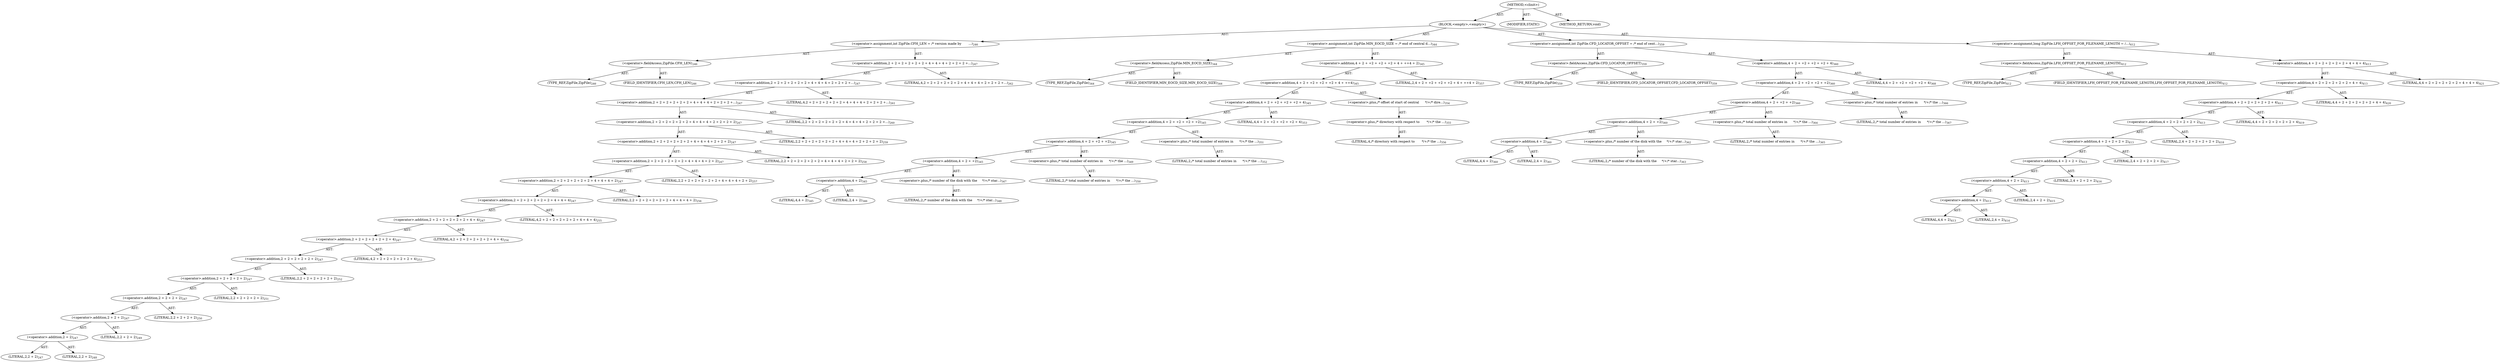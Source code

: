 digraph "&lt;clinit&gt;" {  
"111669149714" [label = <(METHOD,&lt;clinit&gt;)> ]
"25769803845" [label = <(BLOCK,&lt;empty&gt;,&lt;empty&gt;)> ]
"30064771478" [label = <(&lt;operator&gt;.assignment,int ZipFile.CFH_LEN = /* version made by       ...)<SUB>246</SUB>> ]
"30064771479" [label = <(&lt;operator&gt;.fieldAccess,ZipFile.CFH_LEN)<SUB>246</SUB>> ]
"180388626448" [label = <(TYPE_REF,ZipFile,ZipFile)<SUB>246</SUB>> ]
"55834574934" [label = <(FIELD_IDENTIFIER,CFH_LEN,CFH_LEN)<SUB>246</SUB>> ]
"30064771480" [label = <(&lt;operator&gt;.addition,2 + 2 + 2 + 2 + 2 + 2 + 4 + 4 + 4 + 2 + 2 + 2 +...)<SUB>247</SUB>> ]
"30064771481" [label = <(&lt;operator&gt;.addition,2 + 2 + 2 + 2 + 2 + 2 + 4 + 4 + 4 + 2 + 2 + 2 +...)<SUB>247</SUB>> ]
"30064771482" [label = <(&lt;operator&gt;.addition,2 + 2 + 2 + 2 + 2 + 2 + 4 + 4 + 4 + 2 + 2 + 2 +...)<SUB>247</SUB>> ]
"30064771483" [label = <(&lt;operator&gt;.addition,2 + 2 + 2 + 2 + 2 + 2 + 4 + 4 + 4 + 2 + 2 + 2 + 2)<SUB>247</SUB>> ]
"30064771484" [label = <(&lt;operator&gt;.addition,2 + 2 + 2 + 2 + 2 + 2 + 4 + 4 + 4 + 2 + 2 + 2)<SUB>247</SUB>> ]
"30064771485" [label = <(&lt;operator&gt;.addition,2 + 2 + 2 + 2 + 2 + 2 + 4 + 4 + 4 + 2 + 2)<SUB>247</SUB>> ]
"30064771486" [label = <(&lt;operator&gt;.addition,2 + 2 + 2 + 2 + 2 + 2 + 4 + 4 + 4 + 2)<SUB>247</SUB>> ]
"30064771487" [label = <(&lt;operator&gt;.addition,2 + 2 + 2 + 2 + 2 + 2 + 4 + 4 + 4)<SUB>247</SUB>> ]
"30064771488" [label = <(&lt;operator&gt;.addition,2 + 2 + 2 + 2 + 2 + 2 + 4 + 4)<SUB>247</SUB>> ]
"30064771489" [label = <(&lt;operator&gt;.addition,2 + 2 + 2 + 2 + 2 + 2 + 4)<SUB>247</SUB>> ]
"30064771490" [label = <(&lt;operator&gt;.addition,2 + 2 + 2 + 2 + 2 + 2)<SUB>247</SUB>> ]
"30064771491" [label = <(&lt;operator&gt;.addition,2 + 2 + 2 + 2 + 2)<SUB>247</SUB>> ]
"30064771492" [label = <(&lt;operator&gt;.addition,2 + 2 + 2 + 2)<SUB>247</SUB>> ]
"30064771493" [label = <(&lt;operator&gt;.addition,2 + 2 + 2)<SUB>247</SUB>> ]
"30064771494" [label = <(&lt;operator&gt;.addition,2 + 2)<SUB>247</SUB>> ]
"90194313283" [label = <(LITERAL,2,2 + 2)<SUB>247</SUB>> ]
"90194313284" [label = <(LITERAL,2,2 + 2)<SUB>248</SUB>> ]
"90194313285" [label = <(LITERAL,2,2 + 2 + 2)<SUB>249</SUB>> ]
"90194313286" [label = <(LITERAL,2,2 + 2 + 2 + 2)<SUB>250</SUB>> ]
"90194313287" [label = <(LITERAL,2,2 + 2 + 2 + 2 + 2)<SUB>251</SUB>> ]
"90194313288" [label = <(LITERAL,2,2 + 2 + 2 + 2 + 2 + 2)<SUB>252</SUB>> ]
"90194313289" [label = <(LITERAL,4,2 + 2 + 2 + 2 + 2 + 2 + 4)<SUB>253</SUB>> ]
"90194313290" [label = <(LITERAL,4,2 + 2 + 2 + 2 + 2 + 2 + 4 + 4)<SUB>254</SUB>> ]
"90194313291" [label = <(LITERAL,4,2 + 2 + 2 + 2 + 2 + 2 + 4 + 4 + 4)<SUB>255</SUB>> ]
"90194313292" [label = <(LITERAL,2,2 + 2 + 2 + 2 + 2 + 2 + 4 + 4 + 4 + 2)<SUB>256</SUB>> ]
"90194313293" [label = <(LITERAL,2,2 + 2 + 2 + 2 + 2 + 2 + 4 + 4 + 4 + 2 + 2)<SUB>257</SUB>> ]
"90194313294" [label = <(LITERAL,2,2 + 2 + 2 + 2 + 2 + 2 + 4 + 4 + 4 + 2 + 2 + 2)<SUB>258</SUB>> ]
"90194313295" [label = <(LITERAL,2,2 + 2 + 2 + 2 + 2 + 2 + 4 + 4 + 4 + 2 + 2 + 2 + 2)<SUB>259</SUB>> ]
"90194313296" [label = <(LITERAL,2,2 + 2 + 2 + 2 + 2 + 2 + 4 + 4 + 4 + 2 + 2 + 2 +...)<SUB>260</SUB>> ]
"90194313297" [label = <(LITERAL,4,2 + 2 + 2 + 2 + 2 + 2 + 4 + 4 + 4 + 2 + 2 + 2 +...)<SUB>261</SUB>> ]
"90194313298" [label = <(LITERAL,4,2 + 2 + 2 + 2 + 2 + 2 + 4 + 4 + 4 + 2 + 2 + 2 +...)<SUB>262</SUB>> ]
"30064771495" [label = <(&lt;operator&gt;.assignment,int ZipFile.MIN_EOCD_SIZE = /* end of central d...)<SUB>344</SUB>> ]
"30064771496" [label = <(&lt;operator&gt;.fieldAccess,ZipFile.MIN_EOCD_SIZE)<SUB>344</SUB>> ]
"180388626449" [label = <(TYPE_REF,ZipFile,ZipFile)<SUB>344</SUB>> ]
"55834574935" [label = <(FIELD_IDENTIFIER,MIN_EOCD_SIZE,MIN_EOCD_SIZE)<SUB>344</SUB>> ]
"30064771497" [label = <(&lt;operator&gt;.addition,4 + 2 + +2 + +2 + +2 + 4 + ++4 + 2)<SUB>345</SUB>> ]
"30064771498" [label = <(&lt;operator&gt;.addition,4 + 2 + +2 + +2 + +2 + 4 + ++4)<SUB>345</SUB>> ]
"30064771499" [label = <(&lt;operator&gt;.addition,4 + 2 + +2 + +2 + +2 + 4)<SUB>345</SUB>> ]
"30064771500" [label = <(&lt;operator&gt;.addition,4 + 2 + +2 + +2 + +2)<SUB>345</SUB>> ]
"30064771501" [label = <(&lt;operator&gt;.addition,4 + 2 + +2 + +2)<SUB>345</SUB>> ]
"30064771502" [label = <(&lt;operator&gt;.addition,4 + 2 + +2)<SUB>345</SUB>> ]
"30064771503" [label = <(&lt;operator&gt;.addition,4 + 2)<SUB>345</SUB>> ]
"90194313299" [label = <(LITERAL,4,4 + 2)<SUB>345</SUB>> ]
"90194313300" [label = <(LITERAL,2,4 + 2)<SUB>346</SUB>> ]
"30064771504" [label = <(&lt;operator&gt;.plus,/* number of the disk with the     */
+/* star...)<SUB>347</SUB>> ]
"90194313301" [label = <(LITERAL,2,/* number of the disk with the     */
+/* star...)<SUB>348</SUB>> ]
"30064771505" [label = <(&lt;operator&gt;.plus,/* total number of entries in      */
+/* the ...)<SUB>349</SUB>> ]
"90194313302" [label = <(LITERAL,2,/* total number of entries in      */
+/* the ...)<SUB>350</SUB>> ]
"30064771506" [label = <(&lt;operator&gt;.plus,/* total number of entries in      */
+/* the ...)<SUB>351</SUB>> ]
"90194313303" [label = <(LITERAL,2,/* total number of entries in      */
+/* the ...)<SUB>352</SUB>> ]
"90194313304" [label = <(LITERAL,4,4 + 2 + +2 + +2 + +2 + 4)<SUB>353</SUB>> ]
"30064771507" [label = <(&lt;operator&gt;.plus,/* offset of start of central      */
+/* dire...)<SUB>354</SUB>> ]
"30064771508" [label = <(&lt;operator&gt;.plus,/* directory with respect to       */
+/* the ...)<SUB>355</SUB>> ]
"90194313305" [label = <(LITERAL,4,/* directory with respect to       */
+/* the ...)<SUB>356</SUB>> ]
"90194313306" [label = <(LITERAL,2,4 + 2 + +2 + +2 + +2 + 4 + ++4 + 2)<SUB>357</SUB>> ]
"30064771509" [label = <(&lt;operator&gt;.assignment,int ZipFile.CFD_LOCATOR_OFFSET = /* end of cent...)<SUB>359</SUB>> ]
"30064771510" [label = <(&lt;operator&gt;.fieldAccess,ZipFile.CFD_LOCATOR_OFFSET)<SUB>359</SUB>> ]
"180388626450" [label = <(TYPE_REF,ZipFile,ZipFile)<SUB>359</SUB>> ]
"55834574936" [label = <(FIELD_IDENTIFIER,CFD_LOCATOR_OFFSET,CFD_LOCATOR_OFFSET)<SUB>359</SUB>> ]
"30064771511" [label = <(&lt;operator&gt;.addition,4 + 2 + +2 + +2 + +2 + 4)<SUB>360</SUB>> ]
"30064771512" [label = <(&lt;operator&gt;.addition,4 + 2 + +2 + +2 + +2)<SUB>360</SUB>> ]
"30064771513" [label = <(&lt;operator&gt;.addition,4 + 2 + +2 + +2)<SUB>360</SUB>> ]
"30064771514" [label = <(&lt;operator&gt;.addition,4 + 2 + +2)<SUB>360</SUB>> ]
"30064771515" [label = <(&lt;operator&gt;.addition,4 + 2)<SUB>360</SUB>> ]
"90194313307" [label = <(LITERAL,4,4 + 2)<SUB>360</SUB>> ]
"90194313308" [label = <(LITERAL,2,4 + 2)<SUB>361</SUB>> ]
"30064771516" [label = <(&lt;operator&gt;.plus,/* number of the disk with the     */
+/* star...)<SUB>362</SUB>> ]
"90194313309" [label = <(LITERAL,2,/* number of the disk with the     */
+/* star...)<SUB>363</SUB>> ]
"30064771517" [label = <(&lt;operator&gt;.plus,/* total number of entries in      */
+/* the ...)<SUB>364</SUB>> ]
"90194313310" [label = <(LITERAL,2,/* total number of entries in      */
+/* the ...)<SUB>365</SUB>> ]
"30064771518" [label = <(&lt;operator&gt;.plus,/* total number of entries in      */
+/* the ...)<SUB>366</SUB>> ]
"90194313311" [label = <(LITERAL,2,/* total number of entries in      */
+/* the ...)<SUB>367</SUB>> ]
"90194313312" [label = <(LITERAL,4,4 + 2 + +2 + +2 + +2 + 4)<SUB>368</SUB>> ]
"30064771519" [label = <(&lt;operator&gt;.assignment,long ZipFile.LFH_OFFSET_FOR_FILENAME_LENGTH = /...)<SUB>412</SUB>> ]
"30064771520" [label = <(&lt;operator&gt;.fieldAccess,ZipFile.LFH_OFFSET_FOR_FILENAME_LENGTH)<SUB>412</SUB>> ]
"180388626451" [label = <(TYPE_REF,ZipFile,ZipFile)<SUB>412</SUB>> ]
"55834574937" [label = <(FIELD_IDENTIFIER,LFH_OFFSET_FOR_FILENAME_LENGTH,LFH_OFFSET_FOR_FILENAME_LENGTH)<SUB>412</SUB>> ]
"30064771521" [label = <(&lt;operator&gt;.addition,4 + 2 + 2 + 2 + 2 + 2 + 4 + 4 + 4)<SUB>413</SUB>> ]
"30064771522" [label = <(&lt;operator&gt;.addition,4 + 2 + 2 + 2 + 2 + 2 + 4 + 4)<SUB>413</SUB>> ]
"30064771523" [label = <(&lt;operator&gt;.addition,4 + 2 + 2 + 2 + 2 + 2 + 4)<SUB>413</SUB>> ]
"30064771524" [label = <(&lt;operator&gt;.addition,4 + 2 + 2 + 2 + 2 + 2)<SUB>413</SUB>> ]
"30064771525" [label = <(&lt;operator&gt;.addition,4 + 2 + 2 + 2 + 2)<SUB>413</SUB>> ]
"30064771526" [label = <(&lt;operator&gt;.addition,4 + 2 + 2 + 2)<SUB>413</SUB>> ]
"30064771527" [label = <(&lt;operator&gt;.addition,4 + 2 + 2)<SUB>413</SUB>> ]
"30064771528" [label = <(&lt;operator&gt;.addition,4 + 2)<SUB>413</SUB>> ]
"90194313313" [label = <(LITERAL,4,4 + 2)<SUB>413</SUB>> ]
"90194313314" [label = <(LITERAL,2,4 + 2)<SUB>414</SUB>> ]
"90194313315" [label = <(LITERAL,2,4 + 2 + 2)<SUB>415</SUB>> ]
"90194313316" [label = <(LITERAL,2,4 + 2 + 2 + 2)<SUB>416</SUB>> ]
"90194313317" [label = <(LITERAL,2,4 + 2 + 2 + 2 + 2)<SUB>417</SUB>> ]
"90194313318" [label = <(LITERAL,2,4 + 2 + 2 + 2 + 2 + 2)<SUB>418</SUB>> ]
"90194313319" [label = <(LITERAL,4,4 + 2 + 2 + 2 + 2 + 2 + 4)<SUB>419</SUB>> ]
"90194313320" [label = <(LITERAL,4,4 + 2 + 2 + 2 + 2 + 2 + 4 + 4)<SUB>420</SUB>> ]
"90194313321" [label = <(LITERAL,4,4 + 2 + 2 + 2 + 2 + 2 + 4 + 4 + 4)<SUB>421</SUB>> ]
"133143986229" [label = <(MODIFIER,STATIC)> ]
"128849018898" [label = <(METHOD_RETURN,void)> ]
  "111669149714" -> "25769803845"  [ label = "AST: "] 
  "111669149714" -> "133143986229"  [ label = "AST: "] 
  "111669149714" -> "128849018898"  [ label = "AST: "] 
  "25769803845" -> "30064771478"  [ label = "AST: "] 
  "25769803845" -> "30064771495"  [ label = "AST: "] 
  "25769803845" -> "30064771509"  [ label = "AST: "] 
  "25769803845" -> "30064771519"  [ label = "AST: "] 
  "30064771478" -> "30064771479"  [ label = "AST: "] 
  "30064771478" -> "30064771480"  [ label = "AST: "] 
  "30064771479" -> "180388626448"  [ label = "AST: "] 
  "30064771479" -> "55834574934"  [ label = "AST: "] 
  "30064771480" -> "30064771481"  [ label = "AST: "] 
  "30064771480" -> "90194313298"  [ label = "AST: "] 
  "30064771481" -> "30064771482"  [ label = "AST: "] 
  "30064771481" -> "90194313297"  [ label = "AST: "] 
  "30064771482" -> "30064771483"  [ label = "AST: "] 
  "30064771482" -> "90194313296"  [ label = "AST: "] 
  "30064771483" -> "30064771484"  [ label = "AST: "] 
  "30064771483" -> "90194313295"  [ label = "AST: "] 
  "30064771484" -> "30064771485"  [ label = "AST: "] 
  "30064771484" -> "90194313294"  [ label = "AST: "] 
  "30064771485" -> "30064771486"  [ label = "AST: "] 
  "30064771485" -> "90194313293"  [ label = "AST: "] 
  "30064771486" -> "30064771487"  [ label = "AST: "] 
  "30064771486" -> "90194313292"  [ label = "AST: "] 
  "30064771487" -> "30064771488"  [ label = "AST: "] 
  "30064771487" -> "90194313291"  [ label = "AST: "] 
  "30064771488" -> "30064771489"  [ label = "AST: "] 
  "30064771488" -> "90194313290"  [ label = "AST: "] 
  "30064771489" -> "30064771490"  [ label = "AST: "] 
  "30064771489" -> "90194313289"  [ label = "AST: "] 
  "30064771490" -> "30064771491"  [ label = "AST: "] 
  "30064771490" -> "90194313288"  [ label = "AST: "] 
  "30064771491" -> "30064771492"  [ label = "AST: "] 
  "30064771491" -> "90194313287"  [ label = "AST: "] 
  "30064771492" -> "30064771493"  [ label = "AST: "] 
  "30064771492" -> "90194313286"  [ label = "AST: "] 
  "30064771493" -> "30064771494"  [ label = "AST: "] 
  "30064771493" -> "90194313285"  [ label = "AST: "] 
  "30064771494" -> "90194313283"  [ label = "AST: "] 
  "30064771494" -> "90194313284"  [ label = "AST: "] 
  "30064771495" -> "30064771496"  [ label = "AST: "] 
  "30064771495" -> "30064771497"  [ label = "AST: "] 
  "30064771496" -> "180388626449"  [ label = "AST: "] 
  "30064771496" -> "55834574935"  [ label = "AST: "] 
  "30064771497" -> "30064771498"  [ label = "AST: "] 
  "30064771497" -> "90194313306"  [ label = "AST: "] 
  "30064771498" -> "30064771499"  [ label = "AST: "] 
  "30064771498" -> "30064771507"  [ label = "AST: "] 
  "30064771499" -> "30064771500"  [ label = "AST: "] 
  "30064771499" -> "90194313304"  [ label = "AST: "] 
  "30064771500" -> "30064771501"  [ label = "AST: "] 
  "30064771500" -> "30064771506"  [ label = "AST: "] 
  "30064771501" -> "30064771502"  [ label = "AST: "] 
  "30064771501" -> "30064771505"  [ label = "AST: "] 
  "30064771502" -> "30064771503"  [ label = "AST: "] 
  "30064771502" -> "30064771504"  [ label = "AST: "] 
  "30064771503" -> "90194313299"  [ label = "AST: "] 
  "30064771503" -> "90194313300"  [ label = "AST: "] 
  "30064771504" -> "90194313301"  [ label = "AST: "] 
  "30064771505" -> "90194313302"  [ label = "AST: "] 
  "30064771506" -> "90194313303"  [ label = "AST: "] 
  "30064771507" -> "30064771508"  [ label = "AST: "] 
  "30064771508" -> "90194313305"  [ label = "AST: "] 
  "30064771509" -> "30064771510"  [ label = "AST: "] 
  "30064771509" -> "30064771511"  [ label = "AST: "] 
  "30064771510" -> "180388626450"  [ label = "AST: "] 
  "30064771510" -> "55834574936"  [ label = "AST: "] 
  "30064771511" -> "30064771512"  [ label = "AST: "] 
  "30064771511" -> "90194313312"  [ label = "AST: "] 
  "30064771512" -> "30064771513"  [ label = "AST: "] 
  "30064771512" -> "30064771518"  [ label = "AST: "] 
  "30064771513" -> "30064771514"  [ label = "AST: "] 
  "30064771513" -> "30064771517"  [ label = "AST: "] 
  "30064771514" -> "30064771515"  [ label = "AST: "] 
  "30064771514" -> "30064771516"  [ label = "AST: "] 
  "30064771515" -> "90194313307"  [ label = "AST: "] 
  "30064771515" -> "90194313308"  [ label = "AST: "] 
  "30064771516" -> "90194313309"  [ label = "AST: "] 
  "30064771517" -> "90194313310"  [ label = "AST: "] 
  "30064771518" -> "90194313311"  [ label = "AST: "] 
  "30064771519" -> "30064771520"  [ label = "AST: "] 
  "30064771519" -> "30064771521"  [ label = "AST: "] 
  "30064771520" -> "180388626451"  [ label = "AST: "] 
  "30064771520" -> "55834574937"  [ label = "AST: "] 
  "30064771521" -> "30064771522"  [ label = "AST: "] 
  "30064771521" -> "90194313321"  [ label = "AST: "] 
  "30064771522" -> "30064771523"  [ label = "AST: "] 
  "30064771522" -> "90194313320"  [ label = "AST: "] 
  "30064771523" -> "30064771524"  [ label = "AST: "] 
  "30064771523" -> "90194313319"  [ label = "AST: "] 
  "30064771524" -> "30064771525"  [ label = "AST: "] 
  "30064771524" -> "90194313318"  [ label = "AST: "] 
  "30064771525" -> "30064771526"  [ label = "AST: "] 
  "30064771525" -> "90194313317"  [ label = "AST: "] 
  "30064771526" -> "30064771527"  [ label = "AST: "] 
  "30064771526" -> "90194313316"  [ label = "AST: "] 
  "30064771527" -> "30064771528"  [ label = "AST: "] 
  "30064771527" -> "90194313315"  [ label = "AST: "] 
  "30064771528" -> "90194313313"  [ label = "AST: "] 
  "30064771528" -> "90194313314"  [ label = "AST: "] 
}
